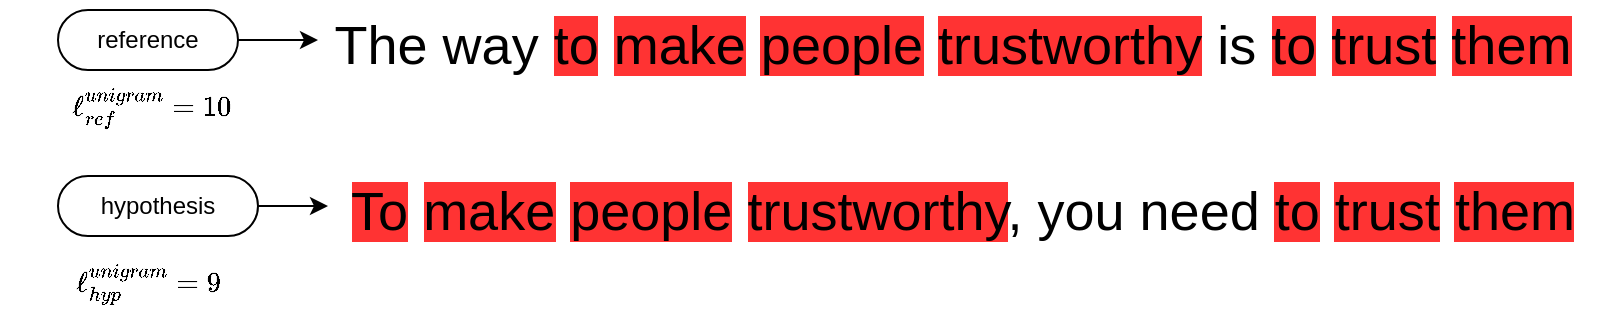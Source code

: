 <mxfile version="16.1.2" type="device" pages="5"><diagram id="DOLndygdJMG_1Ry7Ggk2" name="Rouge-1"><mxGraphModel dx="1595" dy="906" grid="1" gridSize="10" guides="1" tooltips="1" connect="1" arrows="1" fold="1" page="1" pageScale="1" pageWidth="850" pageHeight="1100" math="1" shadow="0"><root><mxCell id="0"/><mxCell id="1" parent="0"/><mxCell id="79Tzv7pVCsnJ8LeDVVxm-2" value="&lt;div align=&quot;center&quot;&gt;&lt;font style=&quot;font-size: 27px&quot;&gt;&lt;span style=&quot;background-color: rgb(255 , 51 , 51)&quot;&gt;To&lt;/span&gt; &lt;span style=&quot;background-color: rgb(255 , 51 , 51)&quot;&gt;make&lt;/span&gt; &lt;span style=&quot;background-color: rgb(255 , 51 , 51)&quot;&gt;people&lt;/span&gt; &lt;span style=&quot;background-color: rgb(255 , 51 , 51)&quot;&gt;trustworthy&lt;/span&gt;, you need &lt;span style=&quot;background-color: rgb(255 , 51 , 51)&quot;&gt;to&lt;/span&gt; &lt;span style=&quot;background-color: rgb(255 , 51 , 51)&quot;&gt;trust&lt;/span&gt; &lt;span style=&quot;background-color: rgb(255 , 51 , 51)&quot;&gt;them&lt;/span&gt;&lt;/font&gt;&lt;/div&gt;" style="text;whiteSpace=wrap;html=1;align=center;" parent="1" vertex="1"><mxGeometry x="184" y="122" width="635" height="40" as="geometry"/></mxCell><mxCell id="79Tzv7pVCsnJ8LeDVVxm-3" value="&lt;font style=&quot;font-size: 27px&quot;&gt;The way &lt;span style=&quot;background-color: rgb(255 , 51 , 51)&quot;&gt;to&lt;/span&gt; &lt;span style=&quot;background-color: rgb(255 , 51 , 51)&quot;&gt;make&lt;/span&gt; &lt;span style=&quot;background-color: rgb(255 , 51 , 51)&quot;&gt;people&lt;/span&gt; &lt;span style=&quot;background-color: rgb(255 , 51 , 51)&quot;&gt;trustworthy&lt;/span&gt; is &lt;span style=&quot;background-color: rgb(255 , 51 , 51)&quot;&gt;to&lt;/span&gt; &lt;span style=&quot;background-color: rgb(255 , 51 , 51)&quot;&gt;trust&lt;/span&gt; &lt;span style=&quot;background-color: rgb(255 , 51 , 51)&quot;&gt;them&lt;/span&gt;&lt;/font&gt;" style="text;whiteSpace=wrap;html=1;align=center;" parent="1" vertex="1"><mxGeometry x="179" y="39" width="635" height="40" as="geometry"/></mxCell><mxCell id="79Tzv7pVCsnJ8LeDVVxm-8" style="edgeStyle=orthogonalEdgeStyle;rounded=0;orthogonalLoop=1;jettySize=auto;html=1;" parent="1" source="79Tzv7pVCsnJ8LeDVVxm-4" target="79Tzv7pVCsnJ8LeDVVxm-3" edge="1"><mxGeometry relative="1" as="geometry"/></mxCell><mxCell id="79Tzv7pVCsnJ8LeDVVxm-4" value="reference" style="whiteSpace=wrap;html=1;rounded=1;arcSize=50;align=center;verticalAlign=middle;strokeWidth=1;autosize=1;spacing=4;treeFolding=1;treeMoving=1;newEdgeStyle={&quot;edgeStyle&quot;:&quot;entityRelationEdgeStyle&quot;,&quot;startArrow&quot;:&quot;none&quot;,&quot;endArrow&quot;:&quot;none&quot;,&quot;segment&quot;:10,&quot;curved&quot;:1};" parent="1" vertex="1"><mxGeometry x="49" y="44" width="90" height="30" as="geometry"/></mxCell><mxCell id="79Tzv7pVCsnJ8LeDVVxm-7" style="edgeStyle=orthogonalEdgeStyle;rounded=0;orthogonalLoop=1;jettySize=auto;html=1;" parent="1" source="79Tzv7pVCsnJ8LeDVVxm-6" target="79Tzv7pVCsnJ8LeDVVxm-2" edge="1"><mxGeometry relative="1" as="geometry"/></mxCell><mxCell id="79Tzv7pVCsnJ8LeDVVxm-6" value="hypothesis" style="whiteSpace=wrap;html=1;rounded=1;arcSize=50;align=center;verticalAlign=middle;strokeWidth=1;autosize=1;spacing=4;treeFolding=1;treeMoving=1;newEdgeStyle={&quot;edgeStyle&quot;:&quot;entityRelationEdgeStyle&quot;,&quot;startArrow&quot;:&quot;none&quot;,&quot;endArrow&quot;:&quot;none&quot;,&quot;segment&quot;:10,&quot;curved&quot;:1};" parent="1" vertex="1"><mxGeometry x="49" y="127" width="100" height="30" as="geometry"/></mxCell><mxCell id="MAUwFkUFARrA2B6XnsEp-2" value="$$\ell_{ref}^{unigram}=10$$" style="text;whiteSpace=wrap;html=1;verticalAlign=middle;" parent="1" vertex="1"><mxGeometry x="54" y="74" width="90" height="37" as="geometry"/></mxCell><mxCell id="MAUwFkUFARrA2B6XnsEp-3" value="$$\ell_{hyp}^{unigram}=9$$" style="text;whiteSpace=wrap;html=1;align=center;verticalAlign=middle;" parent="1" vertex="1"><mxGeometry x="49" y="162" width="90" height="37" as="geometry"/></mxCell></root></mxGraphModel></diagram><diagram id="tZpg3dkWCjkopzzibMxA" name="ROUGE-L"><mxGraphModel dx="1595" dy="906" grid="1" gridSize="10" guides="1" tooltips="1" connect="1" arrows="1" fold="1" page="1" pageScale="1" pageWidth="850" pageHeight="1100" math="1" shadow="0"><root><mxCell id="Bjfoib3uUiKPl03Qf6Gr-0"/><mxCell id="Bjfoib3uUiKPl03Qf6Gr-1" parent="Bjfoib3uUiKPl03Qf6Gr-0"/><mxCell id="Jjp7RnM_K96TnCM-Z-do-1" value="&lt;font style=&quot;font-size: 27px&quot;&gt;The way to make people trustworthy is to trust them&lt;/font&gt;" style="text;whiteSpace=wrap;html=1;align=center;" parent="Bjfoib3uUiKPl03Qf6Gr-1" vertex="1"><mxGeometry x="150" y="50" width="635" height="40" as="geometry"/></mxCell><mxCell id="Jjp7RnM_K96TnCM-Z-do-3" value="hypothesis" style="whiteSpace=wrap;html=1;rounded=1;arcSize=50;align=center;verticalAlign=middle;strokeWidth=1;autosize=1;spacing=4;treeFolding=1;treeMoving=1;newEdgeStyle={&quot;edgeStyle&quot;:&quot;entityRelationEdgeStyle&quot;,&quot;startArrow&quot;:&quot;none&quot;,&quot;endArrow&quot;:&quot;none&quot;,&quot;segment&quot;:10,&quot;curved&quot;:1};" parent="Bjfoib3uUiKPl03Qf6Gr-1" vertex="1"><mxGeometry x="12" y="126" width="100" height="30" as="geometry"/></mxCell><mxCell id="Jjp7RnM_K96TnCM-Z-do-5" value="reference" style="whiteSpace=wrap;html=1;rounded=1;arcSize=50;align=center;verticalAlign=middle;strokeWidth=1;autosize=1;spacing=4;treeFolding=1;treeMoving=1;newEdgeStyle={&quot;edgeStyle&quot;:&quot;entityRelationEdgeStyle&quot;,&quot;startArrow&quot;:&quot;none&quot;,&quot;endArrow&quot;:&quot;none&quot;,&quot;segment&quot;:10,&quot;curved&quot;:1};" parent="Bjfoib3uUiKPl03Qf6Gr-1" vertex="1"><mxGeometry x="17" y="55" width="90" height="30" as="geometry"/></mxCell><mxCell id="ggqCdRl-YZ-OiWDt0pH2-0" value="$$\ell_{ref}^{unigram}=10$$" style="text;whiteSpace=wrap;html=1;verticalAlign=middle;" vertex="1" parent="Bjfoib3uUiKPl03Qf6Gr-1"><mxGeometry x="30" y="82" width="90" height="37" as="geometry"/></mxCell><mxCell id="ggqCdRl-YZ-OiWDt0pH2-1" value="$$\ell_{hyp}^{unigram}=9$$" style="text;whiteSpace=wrap;html=1;align=center;verticalAlign=middle;" vertex="1" parent="Bjfoib3uUiKPl03Qf6Gr-1"><mxGeometry x="30" y="156" width="90" height="37" as="geometry"/></mxCell><mxCell id="Jjp7RnM_K96TnCM-Z-do-0" value="&lt;div align=&quot;center&quot;&gt;&lt;font style=&quot;font-size: 27px&quot;&gt;&lt;span style=&quot;background-color: rgb(255 , 51 , 51)&quot;&gt;To make people trustworthy&lt;/span&gt;, you need &lt;span style=&quot;background-color: rgb(255 , 51 , 51)&quot;&gt;to trust them&lt;/span&gt;&lt;/font&gt;&lt;/div&gt;" style="text;whiteSpace=wrap;html=1;align=center;" parent="Bjfoib3uUiKPl03Qf6Gr-1" vertex="1"><mxGeometry x="150" y="121" width="635" height="40" as="geometry"/></mxCell></root></mxGraphModel></diagram><diagram id="9DLgdrZS3f0WHBj6NOBG" name="Bleu"><mxGraphModel dx="1595" dy="906" grid="1" gridSize="10" guides="1" tooltips="1" connect="1" arrows="1" fold="1" page="1" pageScale="1" pageWidth="850" pageHeight="1100" math="1" shadow="0"><root><mxCell id="GWuXxNXGQ5Dr6RBCyI37-0"/><mxCell id="GWuXxNXGQ5Dr6RBCyI37-1" parent="GWuXxNXGQ5Dr6RBCyI37-0"/><mxCell id="GWuXxNXGQ5Dr6RBCyI37-2" value="&lt;div align=&quot;center&quot;&gt;&lt;font style=&quot;font-size: 27px&quot;&gt;To make people trustworthy, you need to trust them&lt;/font&gt;&lt;/div&gt;" style="text;whiteSpace=wrap;html=1;align=center;" parent="GWuXxNXGQ5Dr6RBCyI37-1" vertex="1"><mxGeometry x="147" y="60" width="635" height="40" as="geometry"/></mxCell><mxCell id="GWuXxNXGQ5Dr6RBCyI37-3" value="&lt;font style=&quot;font-size: 27px&quot;&gt;The way to make people trustworthy is to trust them&lt;/font&gt;" style="text;whiteSpace=wrap;html=1;align=center;" parent="GWuXxNXGQ5Dr6RBCyI37-1" vertex="1"><mxGeometry x="147" y="117" width="635" height="40" as="geometry"/></mxCell><mxCell id="GWuXxNXGQ5Dr6RBCyI37-4" style="edgeStyle=orthogonalEdgeStyle;rounded=0;orthogonalLoop=1;jettySize=auto;html=1;" parent="GWuXxNXGQ5Dr6RBCyI37-1" source="GWuXxNXGQ5Dr6RBCyI37-5" target="GWuXxNXGQ5Dr6RBCyI37-3" edge="1"><mxGeometry relative="1" as="geometry"/></mxCell><mxCell id="GWuXxNXGQ5Dr6RBCyI37-5" value="hypothesis" style="whiteSpace=wrap;html=1;rounded=1;arcSize=50;align=center;verticalAlign=middle;strokeWidth=1;autosize=1;spacing=4;treeFolding=1;treeMoving=1;newEdgeStyle={&quot;edgeStyle&quot;:&quot;entityRelationEdgeStyle&quot;,&quot;startArrow&quot;:&quot;none&quot;,&quot;endArrow&quot;:&quot;none&quot;,&quot;segment&quot;:10,&quot;curved&quot;:1};" parent="GWuXxNXGQ5Dr6RBCyI37-1" vertex="1"><mxGeometry x="12" y="122" width="100" height="30" as="geometry"/></mxCell><mxCell id="GWuXxNXGQ5Dr6RBCyI37-6" style="edgeStyle=orthogonalEdgeStyle;rounded=0;orthogonalLoop=1;jettySize=auto;html=1;" parent="GWuXxNXGQ5Dr6RBCyI37-1" source="GWuXxNXGQ5Dr6RBCyI37-7" target="GWuXxNXGQ5Dr6RBCyI37-2" edge="1"><mxGeometry relative="1" as="geometry"/></mxCell><mxCell id="GWuXxNXGQ5Dr6RBCyI37-7" value="reference" style="whiteSpace=wrap;html=1;rounded=1;arcSize=50;align=center;verticalAlign=middle;strokeWidth=1;autosize=1;spacing=4;treeFolding=1;treeMoving=1;newEdgeStyle={&quot;edgeStyle&quot;:&quot;entityRelationEdgeStyle&quot;,&quot;startArrow&quot;:&quot;none&quot;,&quot;endArrow&quot;:&quot;none&quot;,&quot;segment&quot;:10,&quot;curved&quot;:1};" parent="GWuXxNXGQ5Dr6RBCyI37-1" vertex="1"><mxGeometry x="17" y="65" width="90" height="30" as="geometry"/></mxCell><mxCell id="GWuXxNXGQ5Dr6RBCyI37-8" value="$$m_{unigram}=8$$" style="text;html=1;align=center;verticalAlign=middle;resizable=0;points=[];autosize=1;strokeColor=none;" parent="GWuXxNXGQ5Dr6RBCyI37-1" vertex="1"><mxGeometry x="710" y="95" width="120" height="20" as="geometry"/></mxCell><mxCell id="GWuXxNXGQ5Dr6RBCyI37-9" value="$$n_{unigram}=10$$" style="text;html=1;align=center;verticalAlign=middle;resizable=0;points=[];autosize=1;strokeColor=none;" parent="GWuXxNXGQ5Dr6RBCyI37-1" vertex="1"><mxGeometry x="710" y="152" width="130" height="20" as="geometry"/></mxCell><mxCell id="GWuXxNXGQ5Dr6RBCyI37-10" value="&lt;div&gt;$$BLEU_N&amp;nbsp; = { \sum_{unigram \in reference} Count_{match}(unigram) \over \sum_{unigram \in reference} Count(unigram) }$$&lt;br&gt;&lt;/div&gt;" style="text;html=1;align=center;verticalAlign=middle;resizable=0;points=[];autosize=1;strokeColor=none;" parent="GWuXxNXGQ5Dr6RBCyI37-1" vertex="1"><mxGeometry x="25" y="210" width="680" height="20" as="geometry"/></mxCell><mxCell id="LIZ78K6zmmbRdo182r0u-0" value="&lt;div style=&quot;font-size: 25px;&quot;&gt;$$ e^{\frac {\sum _{i=1}^{n}\ln a_{i}}{n}} $$&lt;/div&gt;" style="text;html=1;align=center;verticalAlign=middle;resizable=0;points=[];autosize=1;strokeColor=none;fontColor=#000000;fontSize=25;" parent="GWuXxNXGQ5Dr6RBCyI37-1" vertex="1"><mxGeometry x="150" y="380" width="490" height="40" as="geometry"/></mxCell><mxCell id="LIZ78K6zmmbRdo182r0u-1" value="&lt;div style=&quot;color: rgb(212, 212, 212); background-color: rgb(30, 30, 30); font-family: &amp;quot;droid sans mono&amp;quot;, &amp;quot;monospace&amp;quot;, monospace, &amp;quot;droid sans fallback&amp;quot;; font-weight: normal; font-size: 14px; line-height: 19px;&quot;&gt;&lt;div&gt;&lt;span style=&quot;color: #d4d4d4&quot;&gt; &lt;/span&gt;&lt;span style=&quot;color: #9cdcfe&quot;&gt;rouge_score&lt;/span&gt;&lt;span style=&quot;color: #d4d4d4&quot;&gt;=&lt;/span&gt;&lt;span style=&quot;color: #b5cea8&quot;&gt;0.556&lt;/span&gt;&lt;span style=&quot;color: #d4d4d4&quot;&gt;,&lt;/span&gt;&lt;/div&gt;&lt;div&gt;&lt;span style=&quot;color: #d4d4d4&quot;&gt;        &lt;/span&gt;&lt;span style=&quot;color: #9cdcfe&quot;&gt;bleu_score&lt;/span&gt;&lt;span style=&quot;color: #d4d4d4&quot;&gt;=&lt;/span&gt;&lt;span style=&quot;color: #b5cea8&quot;&gt;0.339&lt;/span&gt;&lt;span style=&quot;color: #d4d4d4&quot;&gt;,&lt;/span&gt;&lt;/div&gt;&lt;/div&gt;" style="text;whiteSpace=wrap;html=1;fontSize=25;fontColor=#000000;" parent="GWuXxNXGQ5Dr6RBCyI37-1" vertex="1"><mxGeometry x="95" y="440" width="190" height="50" as="geometry"/></mxCell><mxCell id="LIZ78K6zmmbRdo182r0u-4" value="$$&lt;br&gt;BP = &lt;br&gt;&amp;nbsp;&amp;nbsp;&amp;nbsp; \left\{&lt;br&gt;&amp;nbsp;&amp;nbsp;&amp;nbsp;&amp;nbsp;&amp;nbsp;&amp;nbsp;&amp;nbsp; \begin{array}{ll}&lt;br&gt;&amp;nbsp;&amp;nbsp;&amp;nbsp;&amp;nbsp;&amp;nbsp;&amp;nbsp;&amp;nbsp;&amp;nbsp;&amp;nbsp;&amp;nbsp;&amp;nbsp; 1 &amp;amp; \text{if } n \gt m \\&lt;br&gt;&amp;nbsp;&amp;nbsp;&amp;nbsp;&amp;nbsp;&amp;nbsp;&amp;nbsp;&amp;nbsp;&amp;nbsp;&amp;nbsp;&amp;nbsp;&amp;nbsp; e^{1 - { m \over n }} &amp;amp; \text{if } n \le m&lt;br&gt;&amp;nbsp;&amp;nbsp;&amp;nbsp;&amp;nbsp;&amp;nbsp;&amp;nbsp;&amp;nbsp; \end{array}&lt;br&gt;&amp;nbsp;&amp;nbsp;&amp;nbsp; \right.&lt;br&gt;$$" style="text;whiteSpace=wrap;html=1;fontSize=19;fontColor=#000000;align=center;" parent="GWuXxNXGQ5Dr6RBCyI37-1" vertex="1"><mxGeometry x="240" y="250" width="260" height="110" as="geometry"/></mxCell></root></mxGraphModel></diagram><diagram id="EuT1ktagi1tmXFigxxiS" name="bigram"><mxGraphModel dx="1595" dy="906" grid="1" gridSize="10" guides="1" tooltips="1" connect="1" arrows="1" fold="1" page="1" pageScale="1" pageWidth="827" pageHeight="1169" math="1" shadow="0"><root><mxCell id="H7vCygnyXLDRQi9mwIFm-0"/><mxCell id="H7vCygnyXLDRQi9mwIFm-1" parent="H7vCygnyXLDRQi9mwIFm-0"/><mxCell id="gkCgtScS57_b8kwNVxcd-0" value="&lt;div align=&quot;center&quot;&gt;&lt;span style=&quot;background-color: rgb(255 , 255 , 255)&quot;&gt;&lt;font style=&quot;font-size: 27px&quot;&gt;To make people trustworthy, you need to trust them&lt;/font&gt;&lt;/span&gt;&lt;/div&gt;" style="text;whiteSpace=wrap;html=1;align=center;" vertex="1" parent="H7vCygnyXLDRQi9mwIFm-1"><mxGeometry x="164" y="152.55" width="635" height="40" as="geometry"/></mxCell><mxCell id="gkCgtScS57_b8kwNVxcd-1" value="&lt;span style=&quot;background-color: rgb(255 , 255 , 255)&quot;&gt;&lt;font style=&quot;font-size: 27px&quot;&gt;The way to make people trustworthy is to trust them&lt;/font&gt;&lt;/span&gt;" style="text;whiteSpace=wrap;html=1;align=center;" vertex="1" parent="H7vCygnyXLDRQi9mwIFm-1"><mxGeometry x="159" y="56.8" width="635" height="40" as="geometry"/></mxCell><mxCell id="gkCgtScS57_b8kwNVxcd-2" style="edgeStyle=orthogonalEdgeStyle;rounded=0;orthogonalLoop=1;jettySize=auto;html=1;" edge="1" parent="H7vCygnyXLDRQi9mwIFm-1" source="gkCgtScS57_b8kwNVxcd-3" target="gkCgtScS57_b8kwNVxcd-1"><mxGeometry relative="1" as="geometry"/></mxCell><mxCell id="gkCgtScS57_b8kwNVxcd-3" value="reference" style="whiteSpace=wrap;html=1;rounded=1;arcSize=50;align=center;verticalAlign=middle;strokeWidth=1;autosize=1;spacing=4;treeFolding=1;treeMoving=1;newEdgeStyle={&quot;edgeStyle&quot;:&quot;entityRelationEdgeStyle&quot;,&quot;startArrow&quot;:&quot;none&quot;,&quot;endArrow&quot;:&quot;none&quot;,&quot;segment&quot;:10,&quot;curved&quot;:1};" vertex="1" parent="H7vCygnyXLDRQi9mwIFm-1"><mxGeometry x="29" y="61.8" width="90" height="30" as="geometry"/></mxCell><mxCell id="gkCgtScS57_b8kwNVxcd-4" style="edgeStyle=orthogonalEdgeStyle;rounded=0;orthogonalLoop=1;jettySize=auto;html=1;" edge="1" parent="H7vCygnyXLDRQi9mwIFm-1" source="gkCgtScS57_b8kwNVxcd-5" target="gkCgtScS57_b8kwNVxcd-0"><mxGeometry relative="1" as="geometry"/></mxCell><mxCell id="gkCgtScS57_b8kwNVxcd-5" value="hypothesis" style="whiteSpace=wrap;html=1;rounded=1;arcSize=50;align=center;verticalAlign=middle;strokeWidth=1;autosize=1;spacing=4;treeFolding=1;treeMoving=1;newEdgeStyle={&quot;edgeStyle&quot;:&quot;entityRelationEdgeStyle&quot;,&quot;startArrow&quot;:&quot;none&quot;,&quot;endArrow&quot;:&quot;none&quot;,&quot;segment&quot;:10,&quot;curved&quot;:1};" vertex="1" parent="H7vCygnyXLDRQi9mwIFm-1"><mxGeometry x="29" y="157.55" width="100" height="30" as="geometry"/></mxCell><mxCell id="gkCgtScS57_b8kwNVxcd-6" value="$$\ell_{ref}^{2\text{-}gram}=9$$" style="text;whiteSpace=wrap;html=1;verticalAlign=middle;" vertex="1" parent="H7vCygnyXLDRQi9mwIFm-1"><mxGeometry x="34" y="91.8" width="90" height="37" as="geometry"/></mxCell><mxCell id="gkCgtScS57_b8kwNVxcd-7" value="$$\ell_{hyp}^{2\text{-}gram}=8$$" style="text;whiteSpace=wrap;html=1;align=center;verticalAlign=middle;" vertex="1" parent="H7vCygnyXLDRQi9mwIFm-1"><mxGeometry x="29" y="192.55" width="90" height="37" as="geometry"/></mxCell><mxCell id="gkCgtScS57_b8kwNVxcd-8" value="" style="shape=curlyBracket;whiteSpace=wrap;html=1;rounded=1;labelBackgroundColor=#FFFFFF;align=center;verticalAlign=middle;rotation=-90;size=0.5;" vertex="1" parent="H7vCygnyXLDRQi9mwIFm-1"><mxGeometry x="314.13" y="56.8" width="20" height="95.75" as="geometry"/></mxCell><mxCell id="gkCgtScS57_b8kwNVxcd-9" value="" style="shape=curlyBracket;whiteSpace=wrap;html=1;rounded=1;labelBackgroundColor=#FFFFFF;align=center;verticalAlign=middle;rotation=-90;size=0.5;" vertex="1" parent="H7vCygnyXLDRQi9mwIFm-1"><mxGeometry x="219" y="152.55" width="20" height="95.75" as="geometry"/></mxCell><mxCell id="gkCgtScS57_b8kwNVxcd-10" value="" style="shape=curlyBracket;whiteSpace=wrap;html=1;rounded=1;labelBackgroundColor=#FFFFFF;align=center;verticalAlign=middle;rotation=90;size=0.5;" vertex="1" parent="H7vCygnyXLDRQi9mwIFm-1"><mxGeometry x="374.2" y="-30" width="20" height="157.87" as="geometry"/></mxCell><mxCell id="gkCgtScS57_b8kwNVxcd-11" value="" style="shape=curlyBracket;whiteSpace=wrap;html=1;rounded=1;labelBackgroundColor=#FFFFFF;align=center;verticalAlign=middle;rotation=90;size=0.5;" vertex="1" parent="H7vCygnyXLDRQi9mwIFm-1"><mxGeometry x="279" y="71.68" width="20" height="157.87" as="geometry"/></mxCell><mxCell id="gkCgtScS57_b8kwNVxcd-12" value="" style="shape=curlyBracket;whiteSpace=wrap;html=1;rounded=1;labelBackgroundColor=#FFFFFF;align=center;verticalAlign=middle;rotation=-90;size=0.5;" vertex="1" parent="H7vCygnyXLDRQi9mwIFm-1"><mxGeometry x="480.13" y="-5.32" width="20" height="220" as="geometry"/></mxCell><mxCell id="gkCgtScS57_b8kwNVxcd-13" value="" style="shape=curlyBracket;whiteSpace=wrap;html=1;rounded=1;labelBackgroundColor=#FFFFFF;align=center;verticalAlign=middle;rotation=-90;size=0.5;" vertex="1" parent="H7vCygnyXLDRQi9mwIFm-1"><mxGeometry x="387" y="91.8" width="20" height="220" as="geometry"/></mxCell><mxCell id="gkCgtScS57_b8kwNVxcd-14" value="" style="shape=curlyBracket;whiteSpace=wrap;html=1;rounded=1;labelBackgroundColor=#FFFFFF;align=center;verticalAlign=middle;rotation=-90;size=0.5;" vertex="1" parent="H7vCygnyXLDRQi9mwIFm-1"><mxGeometry x="667.68" y="61.13" width="20" height="87.11" as="geometry"/></mxCell><mxCell id="gkCgtScS57_b8kwNVxcd-15" value="" style="shape=curlyBracket;whiteSpace=wrap;html=1;rounded=1;labelBackgroundColor=#FFFFFF;align=center;verticalAlign=middle;rotation=-90;size=0.5;" vertex="1" parent="H7vCygnyXLDRQi9mwIFm-1"><mxGeometry x="669.68" y="156.87" width="20" height="87.11" as="geometry"/></mxCell><mxCell id="gkCgtScS57_b8kwNVxcd-16" value="" style="shape=curlyBracket;whiteSpace=wrap;html=1;rounded=1;labelBackgroundColor=#FFFFFF;align=center;verticalAlign=middle;rotation=90;size=0.5;" vertex="1" parent="H7vCygnyXLDRQi9mwIFm-1"><mxGeometry x="711.07" y="-11.13" width="20" height="122" as="geometry"/></mxCell><mxCell id="gkCgtScS57_b8kwNVxcd-17" value="" style="shape=curlyBracket;whiteSpace=wrap;html=1;rounded=1;labelBackgroundColor=#FFFFFF;align=center;verticalAlign=middle;rotation=90;size=0.5;" vertex="1" parent="H7vCygnyXLDRQi9mwIFm-1"><mxGeometry x="717" y="89.62" width="20" height="122" as="geometry"/></mxCell><mxCell id="gkCgtScS57_b8kwNVxcd-18" value="1" style="text;html=1;align=center;verticalAlign=middle;resizable=0;points=[];autosize=1;strokeColor=none;fillColor=none;" vertex="1" parent="H7vCygnyXLDRQi9mwIFm-1"><mxGeometry x="219" y="206.8" width="20" height="20" as="geometry"/></mxCell><mxCell id="gkCgtScS57_b8kwNVxcd-19" value="1" style="text;html=1;align=center;verticalAlign=middle;resizable=0;points=[];autosize=1;strokeColor=none;fillColor=none;" vertex="1" parent="H7vCygnyXLDRQi9mwIFm-1"><mxGeometry x="314.13" y="109.8" width="20" height="20" as="geometry"/></mxCell><mxCell id="gkCgtScS57_b8kwNVxcd-20" value="2" style="text;html=1;align=center;verticalAlign=middle;resizable=0;points=[];autosize=1;strokeColor=none;fillColor=none;" vertex="1" parent="H7vCygnyXLDRQi9mwIFm-1"><mxGeometry x="279" y="126.8" width="20" height="20" as="geometry"/></mxCell><mxCell id="gkCgtScS57_b8kwNVxcd-21" value="2" style="text;html=1;align=center;verticalAlign=middle;resizable=0;points=[];autosize=1;strokeColor=none;fillColor=none;" vertex="1" parent="H7vCygnyXLDRQi9mwIFm-1"><mxGeometry x="374.2" y="23.8" width="20" height="20" as="geometry"/></mxCell><mxCell id="gkCgtScS57_b8kwNVxcd-22" value="3" style="text;html=1;align=center;verticalAlign=middle;resizable=0;points=[];autosize=1;strokeColor=none;fillColor=none;" vertex="1" parent="H7vCygnyXLDRQi9mwIFm-1"><mxGeometry x="480.13" y="111.87" width="20" height="20" as="geometry"/></mxCell><mxCell id="gkCgtScS57_b8kwNVxcd-23" value="3" style="text;html=1;align=center;verticalAlign=middle;resizable=0;points=[];autosize=1;strokeColor=none;fillColor=none;" vertex="1" parent="H7vCygnyXLDRQi9mwIFm-1"><mxGeometry x="387" y="209.55" width="20" height="20" as="geometry"/></mxCell><mxCell id="gkCgtScS57_b8kwNVxcd-24" value="4" style="text;html=1;align=center;verticalAlign=middle;resizable=0;points=[];autosize=1;strokeColor=none;fillColor=none;" vertex="1" parent="H7vCygnyXLDRQi9mwIFm-1"><mxGeometry x="668.68" y="206.8" width="20" height="20" as="geometry"/></mxCell><mxCell id="gkCgtScS57_b8kwNVxcd-25" value="5" style="text;html=1;align=center;verticalAlign=middle;resizable=0;points=[];autosize=1;strokeColor=none;fillColor=none;" vertex="1" parent="H7vCygnyXLDRQi9mwIFm-1"><mxGeometry x="716.07" y="125.8" width="20" height="20" as="geometry"/></mxCell><mxCell id="gkCgtScS57_b8kwNVxcd-26" value="4" style="text;html=1;align=center;verticalAlign=middle;resizable=0;points=[];autosize=1;strokeColor=none;fillColor=none;" vertex="1" parent="H7vCygnyXLDRQi9mwIFm-1"><mxGeometry x="666.68" y="111.87" width="20" height="20" as="geometry"/></mxCell><mxCell id="gkCgtScS57_b8kwNVxcd-27" value="5" style="text;html=1;align=center;verticalAlign=middle;resizable=0;points=[];autosize=1;strokeColor=none;fillColor=none;" vertex="1" parent="H7vCygnyXLDRQi9mwIFm-1"><mxGeometry x="710.07" y="23.8" width="20" height="20" as="geometry"/></mxCell></root></mxGraphModel></diagram><diagram id="1lokxcO1WU8eCLVmAe1O" name="bleu-unigram"><mxGraphModel dx="1595" dy="906" grid="1" gridSize="10" guides="1" tooltips="1" connect="1" arrows="1" fold="1" page="1" pageScale="1" pageWidth="827" pageHeight="1169" math="1" shadow="0"><root><mxCell id="5GJ_5DSRENzpaoUUh9og-0"/><mxCell id="5GJ_5DSRENzpaoUUh9og-1" parent="5GJ_5DSRENzpaoUUh9og-0"/><mxCell id="X0L9opobgWtwy_0PiIYZ-0" value="&lt;div align=&quot;center&quot;&gt;&lt;font style=&quot;font-size: 27px&quot;&gt;&lt;span style=&quot;background-color: rgb(51 , 153 , 255)&quot;&gt;To&lt;/span&gt; &lt;span style=&quot;background-color: rgb(51 , 153 , 255)&quot;&gt;make&lt;/span&gt; &lt;span style=&quot;background-color: rgb(51 , 153 , 255)&quot;&gt;people&lt;/span&gt; &lt;span style=&quot;background-color: rgb(51 , 153 , 255)&quot;&gt;trustworthy&lt;/span&gt;, you need &lt;span style=&quot;background-color: rgb(51 , 153 , 255)&quot;&gt;to&lt;/span&gt; &lt;span style=&quot;background-color: rgb(51 , 153 , 255)&quot;&gt;trust&lt;/span&gt; &lt;span style=&quot;background-color: rgb(51 , 153 , 255)&quot;&gt;them&lt;/span&gt;&lt;/font&gt;&lt;/div&gt;" style="text;whiteSpace=wrap;html=1;align=center;" vertex="1" parent="5GJ_5DSRENzpaoUUh9og-1"><mxGeometry x="184" y="122" width="635" height="40" as="geometry"/></mxCell><mxCell id="X0L9opobgWtwy_0PiIYZ-1" value="&lt;font style=&quot;font-size: 27px&quot;&gt;The way &lt;span style=&quot;background-color: rgb(51 , 153 , 255)&quot;&gt;to&lt;/span&gt; &lt;span style=&quot;background-color: rgb(51 , 153 , 255)&quot;&gt;make&lt;/span&gt; &lt;span style=&quot;background-color: rgb(51 , 153 , 255)&quot;&gt;people&lt;/span&gt; &lt;span style=&quot;background-color: rgb(51 , 153 , 255)&quot;&gt;trustworthy&lt;/span&gt; is &lt;span style=&quot;background-color: rgb(51 , 153 , 255)&quot;&gt;to&lt;/span&gt; &lt;span style=&quot;background-color: rgb(51 , 153 , 255)&quot;&gt;trust&lt;/span&gt; &lt;span style=&quot;background-color: rgb(51 , 153 , 255)&quot;&gt;them&lt;/span&gt;&lt;/font&gt;" style="text;whiteSpace=wrap;html=1;align=center;" vertex="1" parent="5GJ_5DSRENzpaoUUh9og-1"><mxGeometry x="179" y="39" width="635" height="40" as="geometry"/></mxCell><mxCell id="X0L9opobgWtwy_0PiIYZ-2" style="edgeStyle=orthogonalEdgeStyle;rounded=0;orthogonalLoop=1;jettySize=auto;html=1;" edge="1" parent="5GJ_5DSRENzpaoUUh9og-1" source="X0L9opobgWtwy_0PiIYZ-3" target="X0L9opobgWtwy_0PiIYZ-1"><mxGeometry relative="1" as="geometry"/></mxCell><mxCell id="X0L9opobgWtwy_0PiIYZ-3" value="reference" style="whiteSpace=wrap;html=1;rounded=1;arcSize=50;align=center;verticalAlign=middle;strokeWidth=1;autosize=1;spacing=4;treeFolding=1;treeMoving=1;newEdgeStyle={&quot;edgeStyle&quot;:&quot;entityRelationEdgeStyle&quot;,&quot;startArrow&quot;:&quot;none&quot;,&quot;endArrow&quot;:&quot;none&quot;,&quot;segment&quot;:10,&quot;curved&quot;:1};" vertex="1" parent="5GJ_5DSRENzpaoUUh9og-1"><mxGeometry x="49" y="44" width="90" height="30" as="geometry"/></mxCell><mxCell id="X0L9opobgWtwy_0PiIYZ-4" style="edgeStyle=orthogonalEdgeStyle;rounded=0;orthogonalLoop=1;jettySize=auto;html=1;" edge="1" parent="5GJ_5DSRENzpaoUUh9og-1" source="X0L9opobgWtwy_0PiIYZ-5" target="X0L9opobgWtwy_0PiIYZ-0"><mxGeometry relative="1" as="geometry"/></mxCell><mxCell id="X0L9opobgWtwy_0PiIYZ-5" value="hypothesis" style="whiteSpace=wrap;html=1;rounded=1;arcSize=50;align=center;verticalAlign=middle;strokeWidth=1;autosize=1;spacing=4;treeFolding=1;treeMoving=1;newEdgeStyle={&quot;edgeStyle&quot;:&quot;entityRelationEdgeStyle&quot;,&quot;startArrow&quot;:&quot;none&quot;,&quot;endArrow&quot;:&quot;none&quot;,&quot;segment&quot;:10,&quot;curved&quot;:1};" vertex="1" parent="5GJ_5DSRENzpaoUUh9og-1"><mxGeometry x="49" y="127" width="100" height="30" as="geometry"/></mxCell><mxCell id="X0L9opobgWtwy_0PiIYZ-6" value="$$\ell_{ref}^{unigram}=10$$" style="text;whiteSpace=wrap;html=1;verticalAlign=middle;" vertex="1" parent="5GJ_5DSRENzpaoUUh9og-1"><mxGeometry x="54" y="74" width="90" height="37" as="geometry"/></mxCell><mxCell id="X0L9opobgWtwy_0PiIYZ-7" value="$$\ell_{hyp}^{unigram}=9$$" style="text;whiteSpace=wrap;html=1;align=center;verticalAlign=middle;" vertex="1" parent="5GJ_5DSRENzpaoUUh9og-1"><mxGeometry x="49" y="162" width="90" height="37" as="geometry"/></mxCell></root></mxGraphModel></diagram></mxfile>